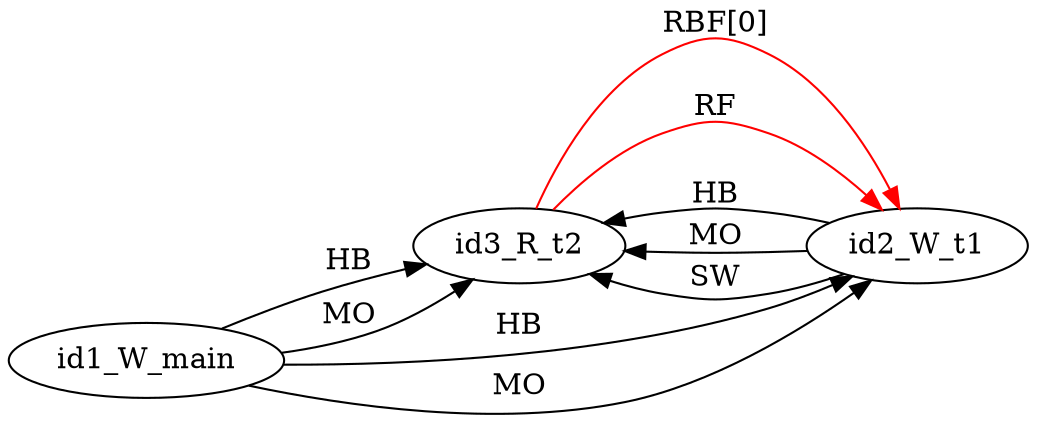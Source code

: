 digraph memory_model {
rankdir=LR;
id3_R_t2 -> id2_W_t1 [label = "RBF[0]", color="red"];
id3_R_t2 -> id2_W_t1 [label = "RF", color="red"];
id1_W_main -> id2_W_t1 [label = "HB", color="black"];
id1_W_main -> id3_R_t2 [label = "HB", color="black"];
id2_W_t1 -> id3_R_t2 [label = "HB", color="black"];
id1_W_main -> id2_W_t1 [label = "MO", color="black"];
id1_W_main -> id3_R_t2 [label = "MO", color="black"];
id2_W_t1 -> id3_R_t2 [label = "MO", color="black"];
id2_W_t1 -> id3_R_t2 [label = "SW", color="black"];
}